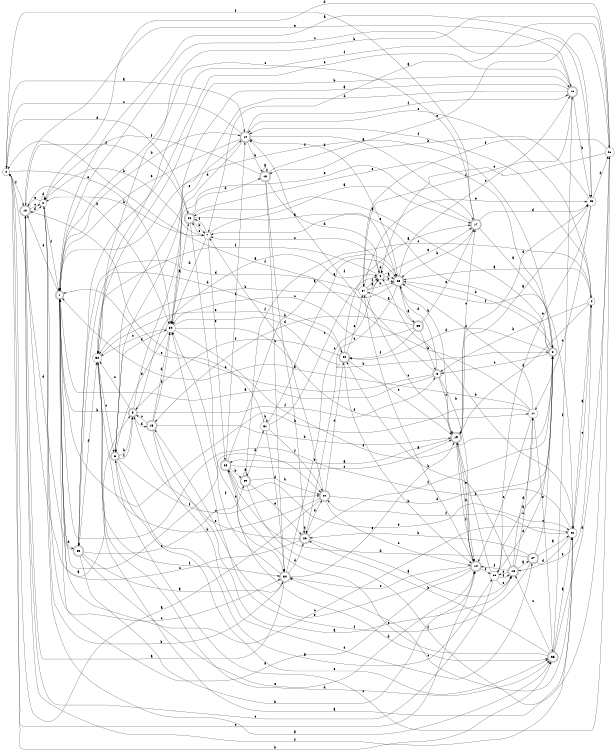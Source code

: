 digraph n32_1 {
__start0 [label="" shape="none"];

rankdir=LR;
size="8,5";

s0 [style="filled", color="black", fillcolor="white" shape="circle", label="0"];
s1 [style="rounded,filled", color="black", fillcolor="white" shape="doublecircle", label="1"];
s2 [style="filled", color="black", fillcolor="white" shape="circle", label="2"];
s3 [style="rounded,filled", color="black", fillcolor="white" shape="doublecircle", label="3"];
s4 [style="filled", color="black", fillcolor="white" shape="circle", label="4"];
s5 [style="rounded,filled", color="black", fillcolor="white" shape="doublecircle", label="5"];
s6 [style="rounded,filled", color="black", fillcolor="white" shape="doublecircle", label="6"];
s7 [style="filled", color="black", fillcolor="white" shape="circle", label="7"];
s8 [style="rounded,filled", color="black", fillcolor="white" shape="doublecircle", label="8"];
s9 [style="filled", color="black", fillcolor="white" shape="circle", label="9"];
s10 [style="rounded,filled", color="black", fillcolor="white" shape="doublecircle", label="10"];
s11 [style="filled", color="black", fillcolor="white" shape="circle", label="11"];
s12 [style="rounded,filled", color="black", fillcolor="white" shape="doublecircle", label="12"];
s13 [style="rounded,filled", color="black", fillcolor="white" shape="doublecircle", label="13"];
s14 [style="rounded,filled", color="black", fillcolor="white" shape="doublecircle", label="14"];
s15 [style="rounded,filled", color="black", fillcolor="white" shape="doublecircle", label="15"];
s16 [style="rounded,filled", color="black", fillcolor="white" shape="doublecircle", label="16"];
s17 [style="rounded,filled", color="black", fillcolor="white" shape="doublecircle", label="17"];
s18 [style="rounded,filled", color="black", fillcolor="white" shape="doublecircle", label="18"];
s19 [style="rounded,filled", color="black", fillcolor="white" shape="doublecircle", label="19"];
s20 [style="rounded,filled", color="black", fillcolor="white" shape="doublecircle", label="20"];
s21 [style="filled", color="black", fillcolor="white" shape="circle", label="21"];
s22 [style="filled", color="black", fillcolor="white" shape="circle", label="22"];
s23 [style="rounded,filled", color="black", fillcolor="white" shape="doublecircle", label="23"];
s24 [style="rounded,filled", color="black", fillcolor="white" shape="doublecircle", label="24"];
s25 [style="filled", color="black", fillcolor="white" shape="circle", label="25"];
s26 [style="rounded,filled", color="black", fillcolor="white" shape="doublecircle", label="26"];
s27 [style="rounded,filled", color="black", fillcolor="white" shape="doublecircle", label="27"];
s28 [style="rounded,filled", color="black", fillcolor="white" shape="doublecircle", label="28"];
s29 [style="rounded,filled", color="black", fillcolor="white" shape="doublecircle", label="29"];
s30 [style="rounded,filled", color="black", fillcolor="white" shape="doublecircle", label="30"];
s31 [style="filled", color="black", fillcolor="white" shape="circle", label="31"];
s32 [style="filled", color="black", fillcolor="white" shape="circle", label="32"];
s33 [style="rounded,filled", color="black", fillcolor="white" shape="doublecircle", label="33"];
s34 [style="filled", color="black", fillcolor="white" shape="circle", label="34"];
s35 [style="rounded,filled", color="black", fillcolor="white" shape="doublecircle", label="35"];
s36 [style="rounded,filled", color="black", fillcolor="white" shape="doublecircle", label="36"];
s37 [style="filled", color="black", fillcolor="white" shape="circle", label="37"];
s38 [style="filled", color="black", fillcolor="white" shape="circle", label="38"];
s39 [style="rounded,filled", color="black", fillcolor="white" shape="doublecircle", label="39"];
s0 -> s12 [label="a"];
s0 -> s36 [label="b"];
s0 -> s14 [label="c"];
s0 -> s35 [label="d"];
s0 -> s34 [label="e"];
s0 -> s10 [label="f"];
s1 -> s25 [label="a"];
s1 -> s12 [label="b"];
s1 -> s22 [label="c"];
s1 -> s33 [label="d"];
s1 -> s10 [label="e"];
s1 -> s24 [label="f"];
s2 -> s36 [label="a"];
s2 -> s7 [label="b"];
s2 -> s30 [label="c"];
s2 -> s2 [label="d"];
s2 -> s10 [label="e"];
s2 -> s1 [label="f"];
s3 -> s1 [label="a"];
s3 -> s14 [label="b"];
s3 -> s19 [label="c"];
s3 -> s23 [label="d"];
s3 -> s10 [label="e"];
s3 -> s12 [label="f"];
s4 -> s23 [label="a"];
s4 -> s3 [label="b"];
s4 -> s22 [label="c"];
s4 -> s19 [label="d"];
s4 -> s12 [label="e"];
s4 -> s12 [label="f"];
s5 -> s9 [label="a"];
s5 -> s1 [label="b"];
s5 -> s32 [label="c"];
s5 -> s15 [label="d"];
s5 -> s12 [label="e"];
s5 -> s3 [label="f"];
s6 -> s38 [label="a"];
s6 -> s5 [label="b"];
s6 -> s24 [label="c"];
s6 -> s34 [label="d"];
s6 -> s36 [label="e"];
s6 -> s5 [label="f"];
s7 -> s17 [label="a"];
s7 -> s2 [label="b"];
s7 -> s35 [label="c"];
s7 -> s34 [label="d"];
s7 -> s28 [label="e"];
s7 -> s35 [label="f"];
s8 -> s35 [label="a"];
s8 -> s23 [label="b"];
s8 -> s3 [label="c"];
s8 -> s20 [label="d"];
s8 -> s7 [label="e"];
s8 -> s1 [label="f"];
s9 -> s23 [label="a"];
s9 -> s23 [label="b"];
s9 -> s7 [label="c"];
s9 -> s9 [label="d"];
s9 -> s17 [label="e"];
s9 -> s32 [label="f"];
s10 -> s5 [label="a"];
s10 -> s34 [label="b"];
s10 -> s2 [label="c"];
s10 -> s2 [label="d"];
s10 -> s16 [label="e"];
s10 -> s22 [label="f"];
s11 -> s1 [label="a"];
s11 -> s1 [label="b"];
s11 -> s14 [label="c"];
s11 -> s23 [label="d"];
s11 -> s36 [label="e"];
s11 -> s0 [label="f"];
s12 -> s17 [label="a"];
s12 -> s18 [label="b"];
s12 -> s0 [label="c"];
s12 -> s34 [label="d"];
s12 -> s1 [label="e"];
s12 -> s16 [label="f"];
s13 -> s27 [label="a"];
s13 -> s20 [label="b"];
s13 -> s11 [label="c"];
s13 -> s11 [label="d"];
s13 -> s38 [label="e"];
s13 -> s14 [label="f"];
s14 -> s37 [label="a"];
s14 -> s19 [label="b"];
s14 -> s30 [label="c"];
s14 -> s1 [label="d"];
s14 -> s15 [label="e"];
s14 -> s38 [label="f"];
s15 -> s13 [label="a"];
s15 -> s19 [label="b"];
s15 -> s5 [label="c"];
s15 -> s34 [label="d"];
s15 -> s27 [label="e"];
s15 -> s34 [label="f"];
s16 -> s6 [label="a"];
s16 -> s25 [label="b"];
s16 -> s1 [label="c"];
s16 -> s6 [label="d"];
s16 -> s33 [label="e"];
s16 -> s37 [label="f"];
s17 -> s8 [label="a"];
s17 -> s23 [label="b"];
s17 -> s1 [label="c"];
s17 -> s25 [label="d"];
s17 -> s34 [label="e"];
s17 -> s0 [label="f"];
s18 -> s18 [label="a"];
s18 -> s26 [label="b"];
s18 -> s30 [label="c"];
s18 -> s9 [label="d"];
s18 -> s21 [label="e"];
s18 -> s2 [label="f"];
s19 -> s28 [label="a"];
s19 -> s23 [label="b"];
s19 -> s17 [label="c"];
s19 -> s25 [label="d"];
s19 -> s14 [label="e"];
s19 -> s14 [label="f"];
s20 -> s17 [label="a"];
s20 -> s14 [label="b"];
s20 -> s19 [label="c"];
s20 -> s33 [label="d"];
s20 -> s37 [label="e"];
s20 -> s5 [label="f"];
s21 -> s7 [label="a"];
s21 -> s32 [label="b"];
s21 -> s6 [label="c"];
s21 -> s2 [label="d"];
s21 -> s9 [label="e"];
s21 -> s37 [label="f"];
s22 -> s4 [label="a"];
s22 -> s9 [label="b"];
s22 -> s30 [label="c"];
s22 -> s13 [label="d"];
s22 -> s1 [label="e"];
s22 -> s24 [label="f"];
s23 -> s39 [label="a"];
s23 -> s32 [label="b"];
s23 -> s16 [label="c"];
s23 -> s12 [label="d"];
s23 -> s26 [label="e"];
s23 -> s22 [label="f"];
s24 -> s0 [label="a"];
s24 -> s32 [label="b"];
s24 -> s14 [label="c"];
s24 -> s8 [label="d"];
s24 -> s20 [label="e"];
s24 -> s7 [label="f"];
s25 -> s19 [label="a"];
s25 -> s18 [label="b"];
s25 -> s11 [label="c"];
s25 -> s21 [label="d"];
s25 -> s38 [label="e"];
s25 -> s32 [label="f"];
s26 -> s13 [label="a"];
s26 -> s26 [label="b"];
s26 -> s1 [label="c"];
s26 -> s24 [label="d"];
s26 -> s5 [label="e"];
s26 -> s8 [label="f"];
s27 -> s22 [label="a"];
s27 -> s26 [label="b"];
s27 -> s8 [label="c"];
s27 -> s28 [label="d"];
s27 -> s4 [label="e"];
s27 -> s34 [label="f"];
s28 -> s23 [label="a"];
s28 -> s29 [label="b"];
s28 -> s19 [label="c"];
s28 -> s36 [label="d"];
s28 -> s22 [label="e"];
s28 -> s12 [label="f"];
s29 -> s29 [label="a"];
s29 -> s24 [label="b"];
s29 -> s4 [label="c"];
s29 -> s31 [label="d"];
s29 -> s26 [label="e"];
s29 -> s21 [label="f"];
s30 -> s10 [label="a"];
s30 -> s2 [label="b"];
s30 -> s9 [label="c"];
s30 -> s26 [label="d"];
s30 -> s19 [label="e"];
s30 -> s34 [label="f"];
s31 -> s23 [label="a"];
s31 -> s31 [label="b"];
s31 -> s9 [label="c"];
s31 -> s30 [label="d"];
s31 -> s1 [label="e"];
s31 -> s24 [label="f"];
s32 -> s22 [label="a"];
s32 -> s16 [label="b"];
s32 -> s6 [label="c"];
s32 -> s36 [label="d"];
s32 -> s20 [label="e"];
s32 -> s30 [label="f"];
s33 -> s30 [label="a"];
s33 -> s14 [label="b"];
s33 -> s29 [label="c"];
s33 -> s0 [label="d"];
s33 -> s14 [label="e"];
s33 -> s32 [label="f"];
s34 -> s35 [label="a"];
s34 -> s8 [label="b"];
s34 -> s32 [label="c"];
s34 -> s6 [label="d"];
s34 -> s8 [label="e"];
s34 -> s11 [label="f"];
s35 -> s23 [label="a"];
s35 -> s7 [label="b"];
s35 -> s30 [label="c"];
s35 -> s18 [label="d"];
s35 -> s8 [label="e"];
s35 -> s10 [label="f"];
s36 -> s22 [label="a"];
s36 -> s26 [label="b"];
s36 -> s13 [label="c"];
s36 -> s21 [label="d"];
s36 -> s28 [label="e"];
s36 -> s16 [label="f"];
s37 -> s9 [label="a"];
s37 -> s23 [label="b"];
s37 -> s19 [label="c"];
s37 -> s33 [label="d"];
s37 -> s25 [label="e"];
s37 -> s9 [label="f"];
s38 -> s8 [label="a"];
s38 -> s19 [label="b"];
s38 -> s10 [label="c"];
s38 -> s8 [label="d"];
s38 -> s13 [label="e"];
s38 -> s13 [label="f"];
s39 -> s37 [label="a"];
s39 -> s3 [label="b"];
s39 -> s34 [label="c"];
s39 -> s15 [label="d"];
s39 -> s17 [label="e"];
s39 -> s20 [label="f"];

}